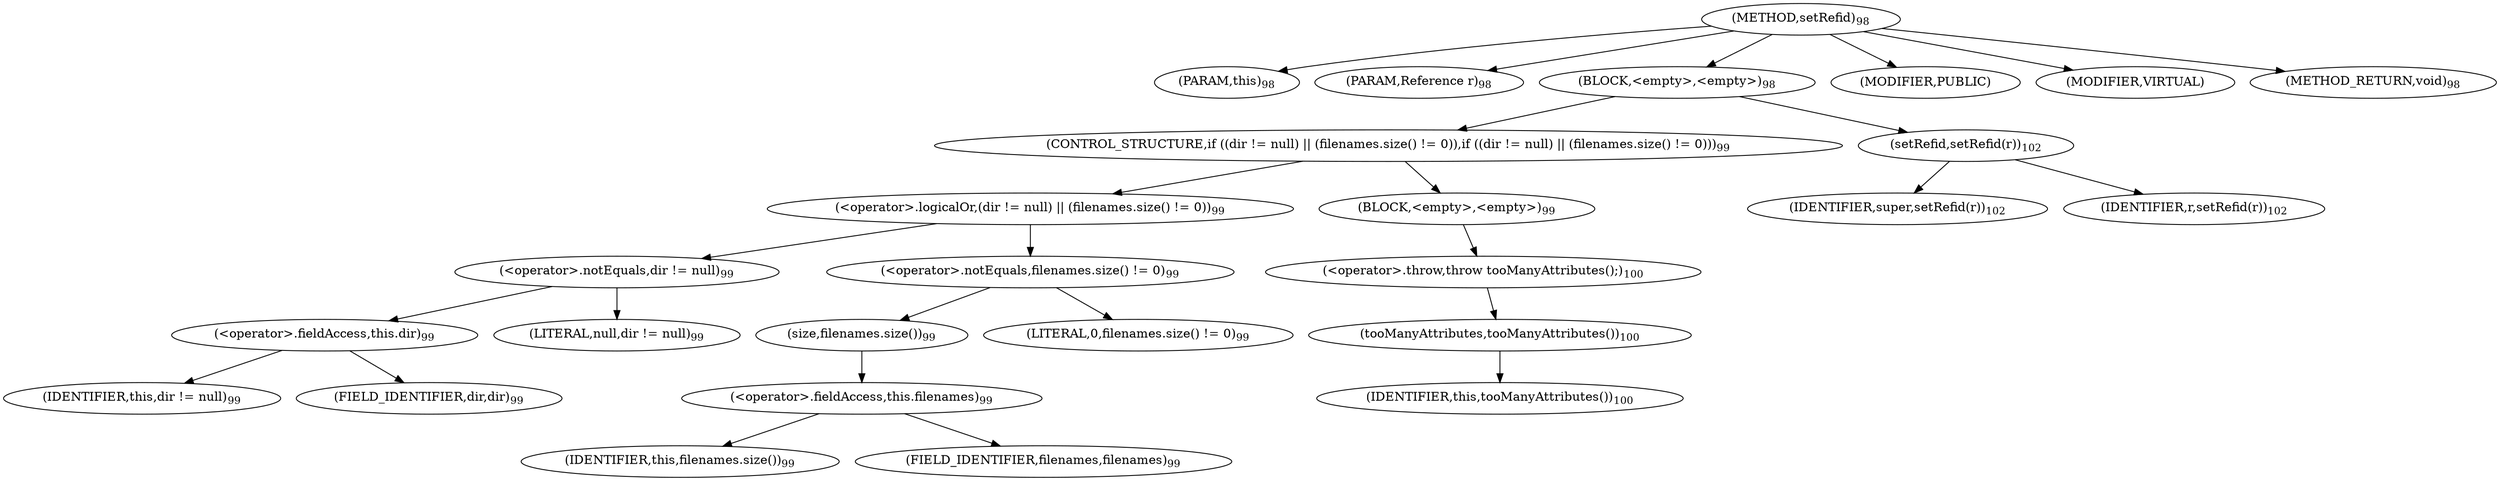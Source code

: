 digraph "setRefid" {  
"85" [label = <(METHOD,setRefid)<SUB>98</SUB>> ]
"9" [label = <(PARAM,this)<SUB>98</SUB>> ]
"86" [label = <(PARAM,Reference r)<SUB>98</SUB>> ]
"87" [label = <(BLOCK,&lt;empty&gt;,&lt;empty&gt;)<SUB>98</SUB>> ]
"88" [label = <(CONTROL_STRUCTURE,if ((dir != null) || (filenames.size() != 0)),if ((dir != null) || (filenames.size() != 0)))<SUB>99</SUB>> ]
"89" [label = <(&lt;operator&gt;.logicalOr,(dir != null) || (filenames.size() != 0))<SUB>99</SUB>> ]
"90" [label = <(&lt;operator&gt;.notEquals,dir != null)<SUB>99</SUB>> ]
"91" [label = <(&lt;operator&gt;.fieldAccess,this.dir)<SUB>99</SUB>> ]
"92" [label = <(IDENTIFIER,this,dir != null)<SUB>99</SUB>> ]
"93" [label = <(FIELD_IDENTIFIER,dir,dir)<SUB>99</SUB>> ]
"94" [label = <(LITERAL,null,dir != null)<SUB>99</SUB>> ]
"95" [label = <(&lt;operator&gt;.notEquals,filenames.size() != 0)<SUB>99</SUB>> ]
"96" [label = <(size,filenames.size())<SUB>99</SUB>> ]
"97" [label = <(&lt;operator&gt;.fieldAccess,this.filenames)<SUB>99</SUB>> ]
"98" [label = <(IDENTIFIER,this,filenames.size())<SUB>99</SUB>> ]
"99" [label = <(FIELD_IDENTIFIER,filenames,filenames)<SUB>99</SUB>> ]
"100" [label = <(LITERAL,0,filenames.size() != 0)<SUB>99</SUB>> ]
"101" [label = <(BLOCK,&lt;empty&gt;,&lt;empty&gt;)<SUB>99</SUB>> ]
"102" [label = <(&lt;operator&gt;.throw,throw tooManyAttributes();)<SUB>100</SUB>> ]
"103" [label = <(tooManyAttributes,tooManyAttributes())<SUB>100</SUB>> ]
"8" [label = <(IDENTIFIER,this,tooManyAttributes())<SUB>100</SUB>> ]
"104" [label = <(setRefid,setRefid(r))<SUB>102</SUB>> ]
"105" [label = <(IDENTIFIER,super,setRefid(r))<SUB>102</SUB>> ]
"106" [label = <(IDENTIFIER,r,setRefid(r))<SUB>102</SUB>> ]
"107" [label = <(MODIFIER,PUBLIC)> ]
"108" [label = <(MODIFIER,VIRTUAL)> ]
"109" [label = <(METHOD_RETURN,void)<SUB>98</SUB>> ]
  "85" -> "9" 
  "85" -> "86" 
  "85" -> "87" 
  "85" -> "107" 
  "85" -> "108" 
  "85" -> "109" 
  "87" -> "88" 
  "87" -> "104" 
  "88" -> "89" 
  "88" -> "101" 
  "89" -> "90" 
  "89" -> "95" 
  "90" -> "91" 
  "90" -> "94" 
  "91" -> "92" 
  "91" -> "93" 
  "95" -> "96" 
  "95" -> "100" 
  "96" -> "97" 
  "97" -> "98" 
  "97" -> "99" 
  "101" -> "102" 
  "102" -> "103" 
  "103" -> "8" 
  "104" -> "105" 
  "104" -> "106" 
}
